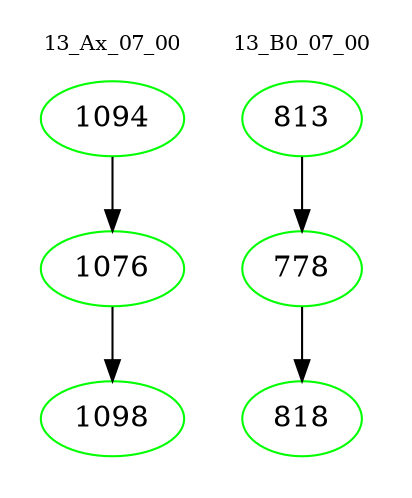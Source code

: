 digraph{
subgraph cluster_0 {
color = white
label = "13_Ax_07_00";
fontsize=10;
T0_1094 [label="1094", color="green"]
T0_1094 -> T0_1076 [color="black"]
T0_1076 [label="1076", color="green"]
T0_1076 -> T0_1098 [color="black"]
T0_1098 [label="1098", color="green"]
}
subgraph cluster_1 {
color = white
label = "13_B0_07_00";
fontsize=10;
T1_813 [label="813", color="green"]
T1_813 -> T1_778 [color="black"]
T1_778 [label="778", color="green"]
T1_778 -> T1_818 [color="black"]
T1_818 [label="818", color="green"]
}
}
